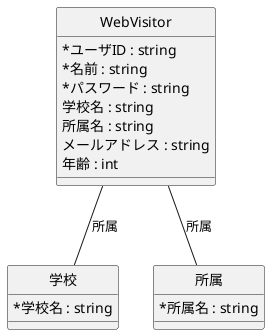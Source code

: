 @startuml web_visitorドメインモデル
skinparam classAttributeIconSize 0
hide circle

entity WebVisitor {
  *ユーザID : string
  *名前 : string
  *パスワード : string
  学校名 : string
  所属名 : string
  メールアドレス : string
  年齢 : int
}

entity 学校 {
  *学校名 : string
}

entity 所属 {
  *所属名 : string
}

WebVisitor -- 学校 : 所属
WebVisitor -- 所属 : 所属

@enduml